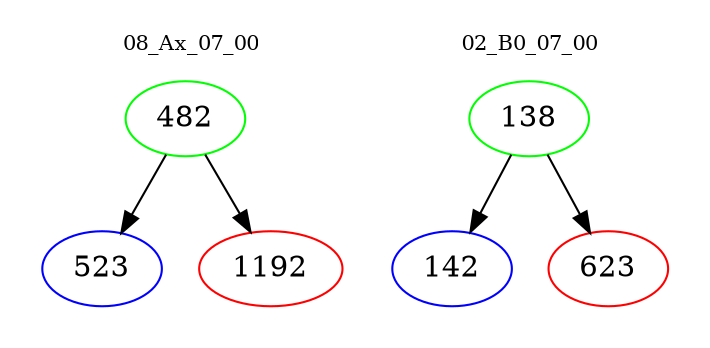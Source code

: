 digraph{
subgraph cluster_0 {
color = white
label = "08_Ax_07_00";
fontsize=10;
T0_482 [label="482", color="green"]
T0_482 -> T0_523 [color="black"]
T0_523 [label="523", color="blue"]
T0_482 -> T0_1192 [color="black"]
T0_1192 [label="1192", color="red"]
}
subgraph cluster_1 {
color = white
label = "02_B0_07_00";
fontsize=10;
T1_138 [label="138", color="green"]
T1_138 -> T1_142 [color="black"]
T1_142 [label="142", color="blue"]
T1_138 -> T1_623 [color="black"]
T1_623 [label="623", color="red"]
}
}
